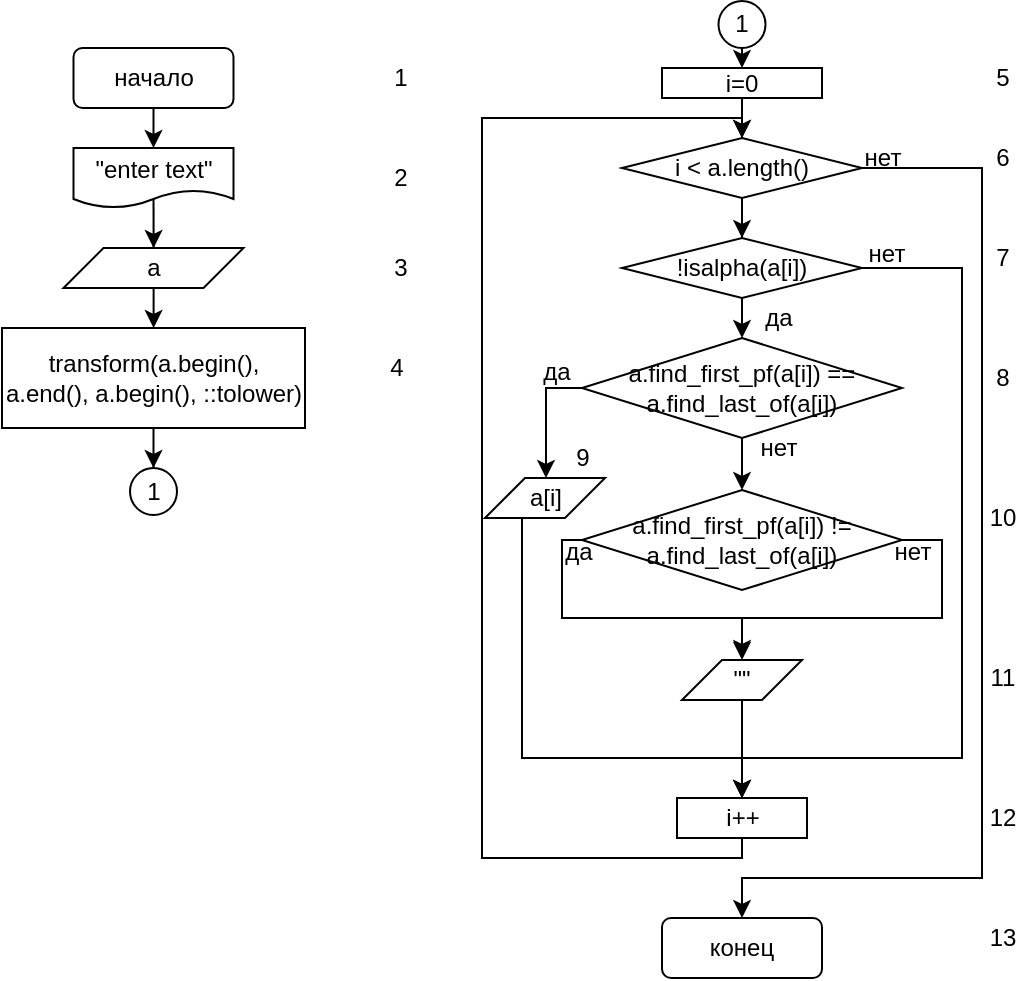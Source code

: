 <mxfile version="16.4.5" type="github">
  <diagram id="XMa3f9ub79BXHoex0wwD" name="Page-1">
    <mxGraphModel dx="1488" dy="711" grid="1" gridSize="10" guides="1" tooltips="1" connect="1" arrows="1" fold="1" page="1" pageScale="1" pageWidth="827" pageHeight="1169" math="0" shadow="0">
      <root>
        <mxCell id="0" />
        <mxCell id="1" parent="0" />
        <mxCell id="KeloFggA4nMFP9_XQ6QC-3" value="" style="edgeStyle=orthogonalEdgeStyle;rounded=0;orthogonalLoop=1;jettySize=auto;html=1;" parent="1" edge="1">
          <mxGeometry relative="1" as="geometry">
            <mxPoint x="335.75" y="65" as="sourcePoint" />
            <mxPoint x="335.75" y="85" as="targetPoint" />
          </mxGeometry>
        </mxCell>
        <mxCell id="Dxle_c_qy-n5U7y6rL5x-14" value="1" style="text;html=1;align=center;verticalAlign=middle;resizable=0;points=[];autosize=1;strokeColor=none;fillColor=none;" parent="1" vertex="1">
          <mxGeometry x="448.75" y="40" width="20" height="20" as="geometry" />
        </mxCell>
        <mxCell id="aeHjqEfYxSuK9q3OLNgD-4" value="" style="edgeStyle=orthogonalEdgeStyle;rounded=0;orthogonalLoop=1;jettySize=auto;html=1;exitX=0.5;exitY=0.818;exitDx=0;exitDy=0;exitPerimeter=0;" parent="1" source="aeHjqEfYxSuK9q3OLNgD-2" target="aeHjqEfYxSuK9q3OLNgD-3" edge="1">
          <mxGeometry relative="1" as="geometry" />
        </mxCell>
        <mxCell id="aeHjqEfYxSuK9q3OLNgD-2" value="&quot;enter text&quot;" style="shape=document;whiteSpace=wrap;html=1;boundedLbl=1;" parent="1" vertex="1">
          <mxGeometry x="295.75" y="85" width="80" height="30" as="geometry" />
        </mxCell>
        <mxCell id="iNloG7cvI6-7VF_yUZaF-2" value="" style="edgeStyle=orthogonalEdgeStyle;rounded=0;orthogonalLoop=1;jettySize=auto;html=1;" parent="1" source="aeHjqEfYxSuK9q3OLNgD-3" target="iNloG7cvI6-7VF_yUZaF-1" edge="1">
          <mxGeometry relative="1" as="geometry" />
        </mxCell>
        <mxCell id="aeHjqEfYxSuK9q3OLNgD-3" value="a" style="shape=parallelogram;perimeter=parallelogramPerimeter;whiteSpace=wrap;html=1;fixedSize=1;" parent="1" vertex="1">
          <mxGeometry x="290.75" y="135" width="90" height="20" as="geometry" />
        </mxCell>
        <mxCell id="aeHjqEfYxSuK9q3OLNgD-8" value="" style="edgeStyle=orthogonalEdgeStyle;rounded=0;orthogonalLoop=1;jettySize=auto;html=1;" parent="1" source="aeHjqEfYxSuK9q3OLNgD-5" target="aeHjqEfYxSuK9q3OLNgD-7" edge="1">
          <mxGeometry relative="1" as="geometry" />
        </mxCell>
        <mxCell id="aeHjqEfYxSuK9q3OLNgD-5" value="i=0" style="whiteSpace=wrap;html=1;" parent="1" vertex="1">
          <mxGeometry x="590" y="45" width="80" height="15" as="geometry" />
        </mxCell>
        <mxCell id="aeHjqEfYxSuK9q3OLNgD-22" style="edgeStyle=orthogonalEdgeStyle;rounded=0;orthogonalLoop=1;jettySize=auto;html=1;entryX=0.5;entryY=0;entryDx=0;entryDy=0;" parent="1" source="aeHjqEfYxSuK9q3OLNgD-7" target="aeHjqEfYxSuK9q3OLNgD-24" edge="1">
          <mxGeometry relative="1" as="geometry">
            <mxPoint x="630" y="460" as="targetPoint" />
            <Array as="points">
              <mxPoint x="750" y="95" />
              <mxPoint x="750" y="450" />
              <mxPoint x="630" y="450" />
            </Array>
          </mxGeometry>
        </mxCell>
        <mxCell id="amo7JDpk2x5oz3WCBwlw-3" value="" style="edgeStyle=orthogonalEdgeStyle;rounded=0;orthogonalLoop=1;jettySize=auto;html=1;" parent="1" source="aeHjqEfYxSuK9q3OLNgD-7" target="amo7JDpk2x5oz3WCBwlw-2" edge="1">
          <mxGeometry relative="1" as="geometry" />
        </mxCell>
        <mxCell id="aeHjqEfYxSuK9q3OLNgD-7" value="i &amp;lt; a.length()" style="rhombus;whiteSpace=wrap;html=1;" parent="1" vertex="1">
          <mxGeometry x="570" y="80" width="120" height="30" as="geometry" />
        </mxCell>
        <mxCell id="aeHjqEfYxSuK9q3OLNgD-11" style="edgeStyle=orthogonalEdgeStyle;rounded=0;orthogonalLoop=1;jettySize=auto;html=1;exitX=0;exitY=0.5;exitDx=0;exitDy=0;entryX=0.5;entryY=0;entryDx=0;entryDy=0;" parent="1" source="aeHjqEfYxSuK9q3OLNgD-9" target="aeHjqEfYxSuK9q3OLNgD-12" edge="1">
          <mxGeometry relative="1" as="geometry">
            <mxPoint x="530" y="360" as="targetPoint" />
            <Array as="points">
              <mxPoint x="532" y="205" />
              <mxPoint x="532" y="250" />
            </Array>
          </mxGeometry>
        </mxCell>
        <mxCell id="amo7JDpk2x5oz3WCBwlw-10" value="" style="edgeStyle=orthogonalEdgeStyle;rounded=0;orthogonalLoop=1;jettySize=auto;html=1;" parent="1" source="aeHjqEfYxSuK9q3OLNgD-9" target="amo7JDpk2x5oz3WCBwlw-9" edge="1">
          <mxGeometry relative="1" as="geometry" />
        </mxCell>
        <mxCell id="aeHjqEfYxSuK9q3OLNgD-9" value="a.find_first_pf(a[i]) ==&lt;br&gt;a.find_last_of(a[i])" style="rhombus;whiteSpace=wrap;html=1;" parent="1" vertex="1">
          <mxGeometry x="550" y="180" width="160" height="50" as="geometry" />
        </mxCell>
        <mxCell id="amo7JDpk2x5oz3WCBwlw-14" style="edgeStyle=orthogonalEdgeStyle;rounded=0;orthogonalLoop=1;jettySize=auto;html=1;entryX=0.5;entryY=0;entryDx=0;entryDy=0;" parent="1" source="aeHjqEfYxSuK9q3OLNgD-12" target="aeHjqEfYxSuK9q3OLNgD-17" edge="1">
          <mxGeometry relative="1" as="geometry">
            <mxPoint x="520" y="340" as="targetPoint" />
            <Array as="points">
              <mxPoint x="520" y="390" />
              <mxPoint x="630" y="390" />
            </Array>
          </mxGeometry>
        </mxCell>
        <mxCell id="aeHjqEfYxSuK9q3OLNgD-12" value="a[i]" style="shape=parallelogram;perimeter=parallelogramPerimeter;whiteSpace=wrap;html=1;fixedSize=1;" parent="1" vertex="1">
          <mxGeometry x="501.5" y="250" width="60" height="20" as="geometry" />
        </mxCell>
        <mxCell id="aeHjqEfYxSuK9q3OLNgD-18" style="edgeStyle=orthogonalEdgeStyle;rounded=0;orthogonalLoop=1;jettySize=auto;html=1;" parent="1" source="aeHjqEfYxSuK9q3OLNgD-17" edge="1">
          <mxGeometry relative="1" as="geometry">
            <mxPoint x="630" y="80" as="targetPoint" />
            <Array as="points">
              <mxPoint x="630" y="440" />
              <mxPoint x="500" y="440" />
              <mxPoint x="500" y="70" />
              <mxPoint x="630" y="70" />
            </Array>
          </mxGeometry>
        </mxCell>
        <mxCell id="aeHjqEfYxSuK9q3OLNgD-17" value="i++" style="rounded=0;whiteSpace=wrap;html=1;" parent="1" vertex="1">
          <mxGeometry x="597.5" y="410" width="65" height="20" as="geometry" />
        </mxCell>
        <mxCell id="aeHjqEfYxSuK9q3OLNgD-20" value="да" style="text;html=1;align=center;verticalAlign=middle;resizable=0;points=[];autosize=1;strokeColor=none;fillColor=none;" parent="1" vertex="1">
          <mxGeometry x="522" y="187" width="30" height="20" as="geometry" />
        </mxCell>
        <mxCell id="aeHjqEfYxSuK9q3OLNgD-21" value="нет" style="text;html=1;align=center;verticalAlign=middle;resizable=0;points=[];autosize=1;strokeColor=none;fillColor=none;" parent="1" vertex="1">
          <mxGeometry x="632.5" y="225" width="30" height="20" as="geometry" />
        </mxCell>
        <mxCell id="aeHjqEfYxSuK9q3OLNgD-24" value="конец" style="rounded=1;whiteSpace=wrap;html=1;" parent="1" vertex="1">
          <mxGeometry x="590" y="470" width="80" height="30" as="geometry" />
        </mxCell>
        <mxCell id="aeHjqEfYxSuK9q3OLNgD-26" value="начало" style="rounded=1;whiteSpace=wrap;html=1;" parent="1" vertex="1">
          <mxGeometry x="295.75" y="35" width="80" height="30" as="geometry" />
        </mxCell>
        <mxCell id="aeHjqEfYxSuK9q3OLNgD-27" value="2" style="text;html=1;align=center;verticalAlign=middle;resizable=0;points=[];autosize=1;strokeColor=none;fillColor=none;" parent="1" vertex="1">
          <mxGeometry x="448.75" y="90" width="20" height="20" as="geometry" />
        </mxCell>
        <mxCell id="aeHjqEfYxSuK9q3OLNgD-28" value="3" style="text;html=1;align=center;verticalAlign=middle;resizable=0;points=[];autosize=1;strokeColor=none;fillColor=none;" parent="1" vertex="1">
          <mxGeometry x="448.75" y="135" width="20" height="20" as="geometry" />
        </mxCell>
        <mxCell id="aeHjqEfYxSuK9q3OLNgD-36" value="нет" style="text;html=1;align=center;verticalAlign=middle;resizable=0;points=[];autosize=1;strokeColor=none;fillColor=none;" parent="1" vertex="1">
          <mxGeometry x="685" y="80" width="30" height="20" as="geometry" />
        </mxCell>
        <mxCell id="amo7JDpk2x5oz3WCBwlw-26" value="" style="edgeStyle=orthogonalEdgeStyle;rounded=0;orthogonalLoop=1;jettySize=auto;html=1;" parent="1" source="iNloG7cvI6-7VF_yUZaF-1" target="amo7JDpk2x5oz3WCBwlw-25" edge="1">
          <mxGeometry relative="1" as="geometry" />
        </mxCell>
        <mxCell id="iNloG7cvI6-7VF_yUZaF-1" value="transform(a.begin(), a.end(), a.begin(), ::tolower)" style="whiteSpace=wrap;html=1;" parent="1" vertex="1">
          <mxGeometry x="260" y="175" width="151.5" height="50" as="geometry" />
        </mxCell>
        <mxCell id="iNloG7cvI6-7VF_yUZaF-4" value="4" style="text;html=1;align=center;verticalAlign=middle;resizable=0;points=[];autosize=1;strokeColor=none;fillColor=none;" parent="1" vertex="1">
          <mxGeometry x="447.25" y="185" width="20" height="20" as="geometry" />
        </mxCell>
        <mxCell id="iNloG7cvI6-7VF_yUZaF-28" value="1" style="ellipse;whiteSpace=wrap;html=1;aspect=fixed;" parent="1" vertex="1">
          <mxGeometry x="618.25" y="11.5" width="23.5" height="23.5" as="geometry" />
        </mxCell>
        <mxCell id="iNloG7cvI6-7VF_yUZaF-30" value="" style="endArrow=classic;html=1;rounded=0;exitX=0.5;exitY=1;exitDx=0;exitDy=0;entryX=0.5;entryY=0;entryDx=0;entryDy=0;" parent="1" source="iNloG7cvI6-7VF_yUZaF-28" target="aeHjqEfYxSuK9q3OLNgD-5" edge="1">
          <mxGeometry width="50" height="50" relative="1" as="geometry">
            <mxPoint x="560" y="190" as="sourcePoint" />
            <mxPoint x="610" y="140" as="targetPoint" />
          </mxGeometry>
        </mxCell>
        <mxCell id="amo7JDpk2x5oz3WCBwlw-6" value="" style="edgeStyle=orthogonalEdgeStyle;rounded=0;orthogonalLoop=1;jettySize=auto;html=1;" parent="1" source="amo7JDpk2x5oz3WCBwlw-2" edge="1">
          <mxGeometry relative="1" as="geometry">
            <mxPoint x="630" y="180" as="targetPoint" />
          </mxGeometry>
        </mxCell>
        <mxCell id="amo7JDpk2x5oz3WCBwlw-23" style="edgeStyle=orthogonalEdgeStyle;rounded=0;orthogonalLoop=1;jettySize=auto;html=1;" parent="1" source="amo7JDpk2x5oz3WCBwlw-2" edge="1">
          <mxGeometry relative="1" as="geometry">
            <mxPoint x="630" y="410" as="targetPoint" />
            <Array as="points">
              <mxPoint x="740" y="145" />
              <mxPoint x="740" y="390" />
              <mxPoint x="630" y="390" />
            </Array>
          </mxGeometry>
        </mxCell>
        <mxCell id="amo7JDpk2x5oz3WCBwlw-2" value="!isalpha(a[i])" style="rhombus;whiteSpace=wrap;html=1;" parent="1" vertex="1">
          <mxGeometry x="570" y="130" width="120" height="30" as="geometry" />
        </mxCell>
        <mxCell id="amo7JDpk2x5oz3WCBwlw-8" value="да" style="text;html=1;align=center;verticalAlign=middle;resizable=0;points=[];autosize=1;strokeColor=none;fillColor=none;" parent="1" vertex="1">
          <mxGeometry x="632.5" y="160" width="30" height="20" as="geometry" />
        </mxCell>
        <mxCell id="amo7JDpk2x5oz3WCBwlw-17" style="edgeStyle=orthogonalEdgeStyle;rounded=0;orthogonalLoop=1;jettySize=auto;html=1;exitX=1;exitY=0.5;exitDx=0;exitDy=0;" parent="1" source="amo7JDpk2x5oz3WCBwlw-9" edge="1">
          <mxGeometry relative="1" as="geometry">
            <mxPoint x="630" y="340" as="targetPoint" />
            <Array as="points">
              <mxPoint x="730" y="281" />
              <mxPoint x="730" y="320" />
              <mxPoint x="630" y="320" />
            </Array>
          </mxGeometry>
        </mxCell>
        <mxCell id="amo7JDpk2x5oz3WCBwlw-18" style="edgeStyle=orthogonalEdgeStyle;rounded=0;orthogonalLoop=1;jettySize=auto;html=1;entryX=0.5;entryY=0;entryDx=0;entryDy=0;" parent="1" source="amo7JDpk2x5oz3WCBwlw-9" target="amo7JDpk2x5oz3WCBwlw-21" edge="1">
          <mxGeometry relative="1" as="geometry">
            <mxPoint x="630" y="330" as="targetPoint" />
            <Array as="points">
              <mxPoint x="540" y="281" />
              <mxPoint x="540" y="320" />
              <mxPoint x="630" y="320" />
            </Array>
          </mxGeometry>
        </mxCell>
        <mxCell id="amo7JDpk2x5oz3WCBwlw-9" value="a.find_first_pf(a[i]) !=&lt;br&gt;a.find_last_of(a[i])" style="rhombus;whiteSpace=wrap;html=1;" parent="1" vertex="1">
          <mxGeometry x="550" y="256" width="160" height="50" as="geometry" />
        </mxCell>
        <mxCell id="amo7JDpk2x5oz3WCBwlw-19" value="да" style="text;html=1;align=center;verticalAlign=middle;resizable=0;points=[];autosize=1;strokeColor=none;fillColor=none;" parent="1" vertex="1">
          <mxGeometry x="533" y="277" width="30" height="20" as="geometry" />
        </mxCell>
        <mxCell id="amo7JDpk2x5oz3WCBwlw-20" value="нет" style="text;html=1;align=center;verticalAlign=middle;resizable=0;points=[];autosize=1;strokeColor=none;fillColor=none;" parent="1" vertex="1">
          <mxGeometry x="700" y="277" width="30" height="20" as="geometry" />
        </mxCell>
        <mxCell id="amo7JDpk2x5oz3WCBwlw-22" style="edgeStyle=orthogonalEdgeStyle;rounded=0;orthogonalLoop=1;jettySize=auto;html=1;entryX=0.5;entryY=0;entryDx=0;entryDy=0;" parent="1" source="amo7JDpk2x5oz3WCBwlw-21" target="aeHjqEfYxSuK9q3OLNgD-17" edge="1">
          <mxGeometry relative="1" as="geometry">
            <Array as="points">
              <mxPoint x="630" y="370" />
              <mxPoint x="630" y="370" />
            </Array>
          </mxGeometry>
        </mxCell>
        <mxCell id="amo7JDpk2x5oz3WCBwlw-21" value="&quot;&quot;" style="shape=parallelogram;perimeter=parallelogramPerimeter;whiteSpace=wrap;html=1;fixedSize=1;" parent="1" vertex="1">
          <mxGeometry x="600" y="341" width="60" height="20" as="geometry" />
        </mxCell>
        <mxCell id="amo7JDpk2x5oz3WCBwlw-24" value="нет" style="text;html=1;align=center;verticalAlign=middle;resizable=0;points=[];autosize=1;strokeColor=none;fillColor=none;" parent="1" vertex="1">
          <mxGeometry x="687" y="128" width="30" height="20" as="geometry" />
        </mxCell>
        <mxCell id="amo7JDpk2x5oz3WCBwlw-25" value="1" style="ellipse;whiteSpace=wrap;html=1;aspect=fixed;" parent="1" vertex="1">
          <mxGeometry x="324" y="245" width="23.5" height="23.5" as="geometry" />
        </mxCell>
        <mxCell id="amo7JDpk2x5oz3WCBwlw-27" value="5" style="text;html=1;align=center;verticalAlign=middle;resizable=0;points=[];autosize=1;strokeColor=none;fillColor=none;" parent="1" vertex="1">
          <mxGeometry x="750" y="40" width="20" height="20" as="geometry" />
        </mxCell>
        <mxCell id="amo7JDpk2x5oz3WCBwlw-28" value="6" style="text;html=1;align=center;verticalAlign=middle;resizable=0;points=[];autosize=1;strokeColor=none;fillColor=none;" parent="1" vertex="1">
          <mxGeometry x="750" y="80" width="20" height="20" as="geometry" />
        </mxCell>
        <mxCell id="amo7JDpk2x5oz3WCBwlw-29" value="7" style="text;html=1;align=center;verticalAlign=middle;resizable=0;points=[];autosize=1;strokeColor=none;fillColor=none;" parent="1" vertex="1">
          <mxGeometry x="750" y="130" width="20" height="20" as="geometry" />
        </mxCell>
        <mxCell id="amo7JDpk2x5oz3WCBwlw-30" value="8" style="text;html=1;align=center;verticalAlign=middle;resizable=0;points=[];autosize=1;strokeColor=none;fillColor=none;" parent="1" vertex="1">
          <mxGeometry x="750" y="190" width="20" height="20" as="geometry" />
        </mxCell>
        <mxCell id="amo7JDpk2x5oz3WCBwlw-31" value="9" style="text;html=1;align=center;verticalAlign=middle;resizable=0;points=[];autosize=1;strokeColor=none;fillColor=none;" parent="1" vertex="1">
          <mxGeometry x="540" y="230" width="20" height="20" as="geometry" />
        </mxCell>
        <mxCell id="amo7JDpk2x5oz3WCBwlw-32" value="10" style="text;html=1;align=center;verticalAlign=middle;resizable=0;points=[];autosize=1;strokeColor=none;fillColor=none;" parent="1" vertex="1">
          <mxGeometry x="745" y="260" width="30" height="20" as="geometry" />
        </mxCell>
        <mxCell id="amo7JDpk2x5oz3WCBwlw-33" value="11" style="text;html=1;align=center;verticalAlign=middle;resizable=0;points=[];autosize=1;strokeColor=none;fillColor=none;" parent="1" vertex="1">
          <mxGeometry x="745" y="340" width="30" height="20" as="geometry" />
        </mxCell>
        <mxCell id="amo7JDpk2x5oz3WCBwlw-34" value="12" style="text;html=1;align=center;verticalAlign=middle;resizable=0;points=[];autosize=1;strokeColor=none;fillColor=none;" parent="1" vertex="1">
          <mxGeometry x="745" y="410" width="30" height="20" as="geometry" />
        </mxCell>
        <mxCell id="amo7JDpk2x5oz3WCBwlw-35" value="13" style="text;html=1;align=center;verticalAlign=middle;resizable=0;points=[];autosize=1;strokeColor=none;fillColor=none;" parent="1" vertex="1">
          <mxGeometry x="745" y="470" width="30" height="20" as="geometry" />
        </mxCell>
      </root>
    </mxGraphModel>
  </diagram>
</mxfile>
